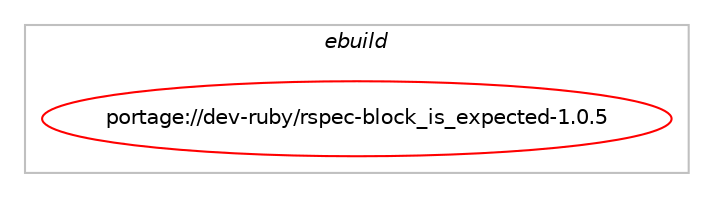 digraph prolog {

# *************
# Graph options
# *************

newrank=true;
concentrate=true;
compound=true;
graph [rankdir=LR,fontname=Helvetica,fontsize=10,ranksep=1.5];#, ranksep=2.5, nodesep=0.2];
edge  [arrowhead=vee];
node  [fontname=Helvetica,fontsize=10];

# **********
# The ebuild
# **********

subgraph cluster_leftcol {
color=gray;
label=<<i>ebuild</i>>;
id [label="portage://dev-ruby/rspec-block_is_expected-1.0.5", color=red, width=4, href="../dev-ruby/rspec-block_is_expected-1.0.5.svg"];
}

# ****************
# The dependencies
# ****************

subgraph cluster_midcol {
color=gray;
label=<<i>dependencies</i>>;
subgraph cluster_compile {
fillcolor="#eeeeee";
style=filled;
label=<<i>compile</i>>;
# *** BEGIN UNKNOWN DEPENDENCY TYPE (TODO) ***
# id -> equal(use_conditional_group(positive,ruby_targets_ruby31,portage://dev-ruby/rspec-block_is_expected-1.0.5,[use_conditional_group(positive,test,portage://dev-ruby/rspec-block_is_expected-1.0.5,[package_dependency(portage://dev-ruby/rspec-block_is_expected-1.0.5,install,no,dev-ruby,rspec-pending_for,greaterequal,[0.1,,,0.1],[slot(0)],[use(enable(ruby_targets_ruby31),negative)])])]))
# *** END UNKNOWN DEPENDENCY TYPE (TODO) ***

# *** BEGIN UNKNOWN DEPENDENCY TYPE (TODO) ***
# id -> equal(use_conditional_group(positive,ruby_targets_ruby31,portage://dev-ruby/rspec-block_is_expected-1.0.5,[package_dependency(portage://dev-ruby/rspec-block_is_expected-1.0.5,install,no,dev-lang,ruby,none,[,,],[slot(3.1)],[])]))
# *** END UNKNOWN DEPENDENCY TYPE (TODO) ***

# *** BEGIN UNKNOWN DEPENDENCY TYPE (TODO) ***
# id -> equal(use_conditional_group(positive,ruby_targets_ruby31,portage://dev-ruby/rspec-block_is_expected-1.0.5,[package_dependency(portage://dev-ruby/rspec-block_is_expected-1.0.5,install,no,virtual,rubygems,none,[,,],[],[use(enable(ruby_targets_ruby31),negative)])]))
# *** END UNKNOWN DEPENDENCY TYPE (TODO) ***

# *** BEGIN UNKNOWN DEPENDENCY TYPE (TODO) ***
# id -> equal(use_conditional_group(positive,ruby_targets_ruby32,portage://dev-ruby/rspec-block_is_expected-1.0.5,[use_conditional_group(positive,test,portage://dev-ruby/rspec-block_is_expected-1.0.5,[package_dependency(portage://dev-ruby/rspec-block_is_expected-1.0.5,install,no,dev-ruby,rspec-pending_for,greaterequal,[0.1,,,0.1],[slot(0)],[use(enable(ruby_targets_ruby32),negative)])])]))
# *** END UNKNOWN DEPENDENCY TYPE (TODO) ***

# *** BEGIN UNKNOWN DEPENDENCY TYPE (TODO) ***
# id -> equal(use_conditional_group(positive,ruby_targets_ruby32,portage://dev-ruby/rspec-block_is_expected-1.0.5,[package_dependency(portage://dev-ruby/rspec-block_is_expected-1.0.5,install,no,dev-lang,ruby,none,[,,],[slot(3.2)],[])]))
# *** END UNKNOWN DEPENDENCY TYPE (TODO) ***

# *** BEGIN UNKNOWN DEPENDENCY TYPE (TODO) ***
# id -> equal(use_conditional_group(positive,ruby_targets_ruby32,portage://dev-ruby/rspec-block_is_expected-1.0.5,[package_dependency(portage://dev-ruby/rspec-block_is_expected-1.0.5,install,no,virtual,rubygems,none,[,,],[],[use(enable(ruby_targets_ruby32),negative)])]))
# *** END UNKNOWN DEPENDENCY TYPE (TODO) ***

# *** BEGIN UNKNOWN DEPENDENCY TYPE (TODO) ***
# id -> equal(use_conditional_group(positive,ruby_targets_ruby33,portage://dev-ruby/rspec-block_is_expected-1.0.5,[use_conditional_group(positive,test,portage://dev-ruby/rspec-block_is_expected-1.0.5,[package_dependency(portage://dev-ruby/rspec-block_is_expected-1.0.5,install,no,dev-ruby,rspec-pending_for,greaterequal,[0.1,,,0.1],[slot(0)],[use(enable(ruby_targets_ruby33),negative)])])]))
# *** END UNKNOWN DEPENDENCY TYPE (TODO) ***

# *** BEGIN UNKNOWN DEPENDENCY TYPE (TODO) ***
# id -> equal(use_conditional_group(positive,ruby_targets_ruby33,portage://dev-ruby/rspec-block_is_expected-1.0.5,[package_dependency(portage://dev-ruby/rspec-block_is_expected-1.0.5,install,no,dev-lang,ruby,none,[,,],[slot(3.3)],[])]))
# *** END UNKNOWN DEPENDENCY TYPE (TODO) ***

# *** BEGIN UNKNOWN DEPENDENCY TYPE (TODO) ***
# id -> equal(use_conditional_group(positive,ruby_targets_ruby33,portage://dev-ruby/rspec-block_is_expected-1.0.5,[package_dependency(portage://dev-ruby/rspec-block_is_expected-1.0.5,install,no,virtual,rubygems,none,[,,],[],[use(enable(ruby_targets_ruby33),negative)])]))
# *** END UNKNOWN DEPENDENCY TYPE (TODO) ***

}
subgraph cluster_compileandrun {
fillcolor="#eeeeee";
style=filled;
label=<<i>compile and run</i>>;
}
subgraph cluster_run {
fillcolor="#eeeeee";
style=filled;
label=<<i>run</i>>;
# *** BEGIN UNKNOWN DEPENDENCY TYPE (TODO) ***
# id -> equal(use_conditional_group(positive,ruby_targets_ruby31,portage://dev-ruby/rspec-block_is_expected-1.0.5,[package_dependency(portage://dev-ruby/rspec-block_is_expected-1.0.5,run,no,dev-lang,ruby,none,[,,],[slot(3.1)],[])]))
# *** END UNKNOWN DEPENDENCY TYPE (TODO) ***

# *** BEGIN UNKNOWN DEPENDENCY TYPE (TODO) ***
# id -> equal(use_conditional_group(positive,ruby_targets_ruby31,portage://dev-ruby/rspec-block_is_expected-1.0.5,[package_dependency(portage://dev-ruby/rspec-block_is_expected-1.0.5,run,no,virtual,rubygems,none,[,,],[],[use(enable(ruby_targets_ruby31),negative)])]))
# *** END UNKNOWN DEPENDENCY TYPE (TODO) ***

# *** BEGIN UNKNOWN DEPENDENCY TYPE (TODO) ***
# id -> equal(use_conditional_group(positive,ruby_targets_ruby32,portage://dev-ruby/rspec-block_is_expected-1.0.5,[package_dependency(portage://dev-ruby/rspec-block_is_expected-1.0.5,run,no,dev-lang,ruby,none,[,,],[slot(3.2)],[])]))
# *** END UNKNOWN DEPENDENCY TYPE (TODO) ***

# *** BEGIN UNKNOWN DEPENDENCY TYPE (TODO) ***
# id -> equal(use_conditional_group(positive,ruby_targets_ruby32,portage://dev-ruby/rspec-block_is_expected-1.0.5,[package_dependency(portage://dev-ruby/rspec-block_is_expected-1.0.5,run,no,virtual,rubygems,none,[,,],[],[use(enable(ruby_targets_ruby32),negative)])]))
# *** END UNKNOWN DEPENDENCY TYPE (TODO) ***

# *** BEGIN UNKNOWN DEPENDENCY TYPE (TODO) ***
# id -> equal(use_conditional_group(positive,ruby_targets_ruby33,portage://dev-ruby/rspec-block_is_expected-1.0.5,[package_dependency(portage://dev-ruby/rspec-block_is_expected-1.0.5,run,no,dev-lang,ruby,none,[,,],[slot(3.3)],[])]))
# *** END UNKNOWN DEPENDENCY TYPE (TODO) ***

# *** BEGIN UNKNOWN DEPENDENCY TYPE (TODO) ***
# id -> equal(use_conditional_group(positive,ruby_targets_ruby33,portage://dev-ruby/rspec-block_is_expected-1.0.5,[package_dependency(portage://dev-ruby/rspec-block_is_expected-1.0.5,run,no,virtual,rubygems,none,[,,],[],[use(enable(ruby_targets_ruby33),negative)])]))
# *** END UNKNOWN DEPENDENCY TYPE (TODO) ***

}
}

# **************
# The candidates
# **************

subgraph cluster_choices {
rank=same;
color=gray;
label=<<i>candidates</i>>;

}

}
